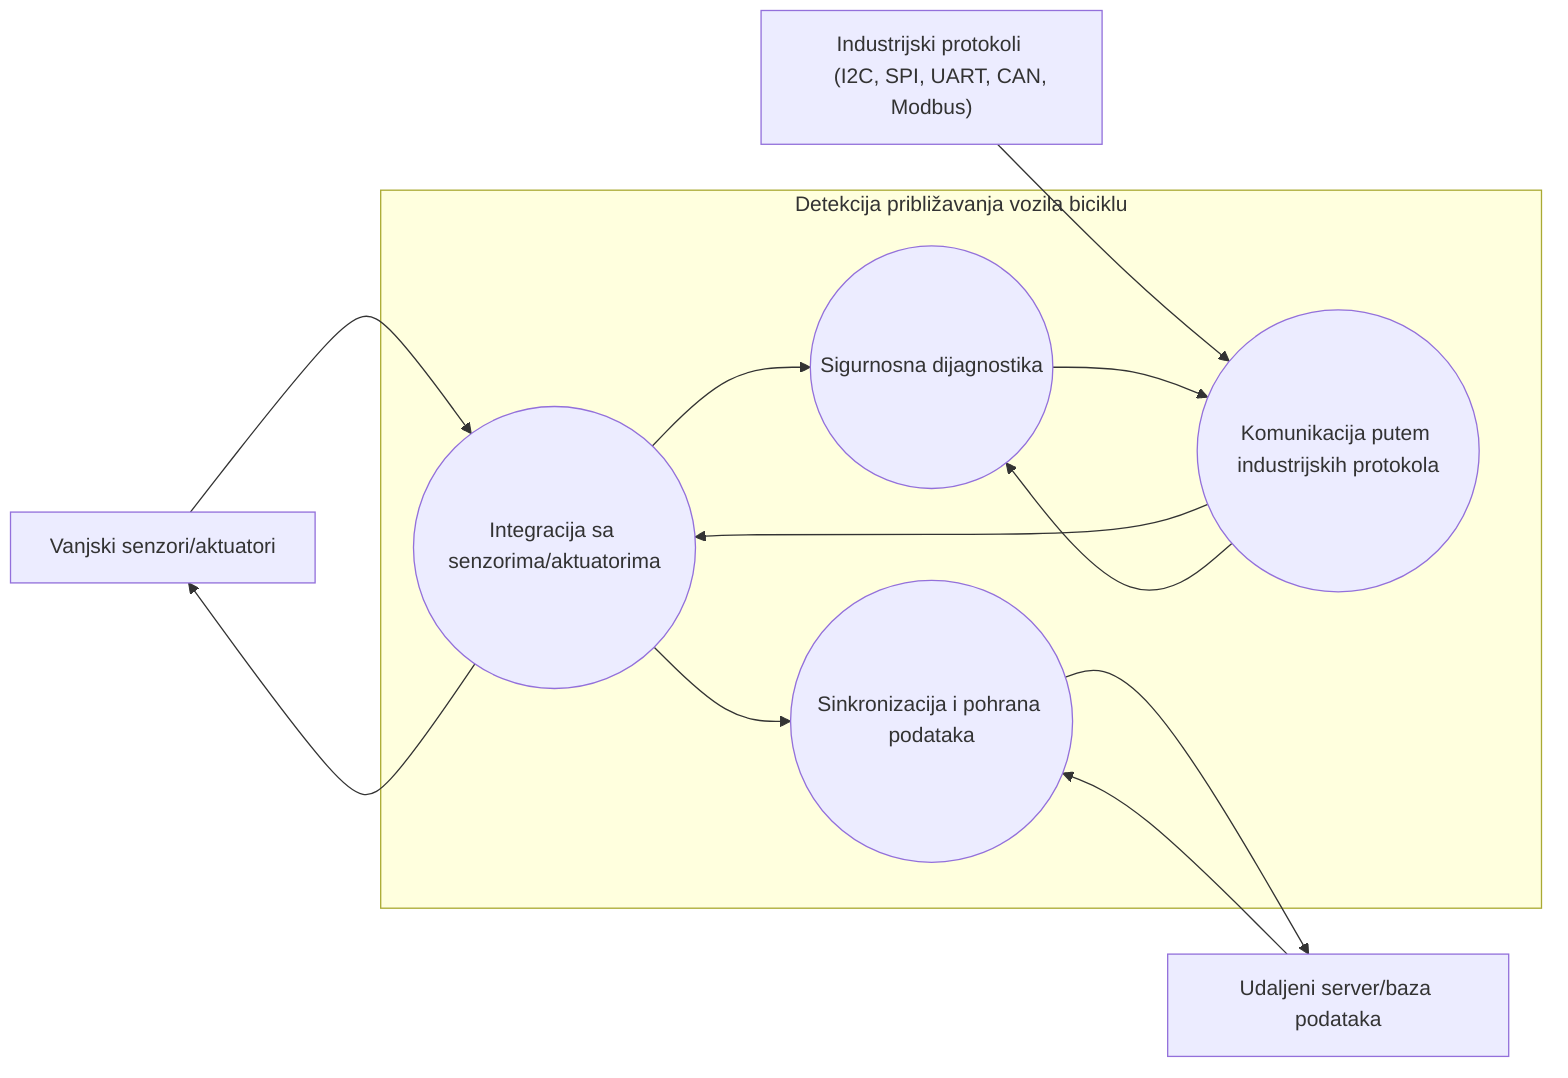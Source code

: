 flowchart LR
    %% Vanjski sustavi i protokoli
    S1["Vanjski senzori/aktuatori"]
    S2["Industrijski protokoli 
    (I2C, SPI, UART, CAN, Modbus)"]
    S3["Udaljeni server/baza podataka"]

    %% Sustav i njegovi kritični use case-ovi
    subgraph Sustav["Detekcija približavanja vozila biciklu"]
        UC1(("Integracija sa senzorima/aktuatorima"))
        UC2(("Komunikacija putem industrijskih protokola"))
        UC3(("Sigurnosna dijagnostika"))
        UC4(("Sinkronizacija i pohrana podataka"))
    end

    %% Veze
    S1 --> UC1
    UC1 --> S1

    S2 --> UC2
    UC2 --> UC1
    UC2 --> UC3

    UC1 --> UC3
    UC3 --> UC2

    UC1 --> UC4
    UC4 --> S3
    S3 --> UC4